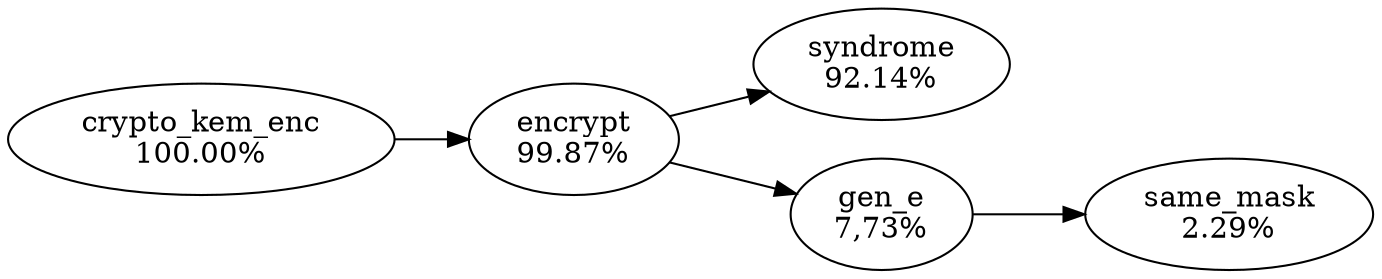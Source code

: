 digraph "callgraph" {
  rankdir=LR;
  F5562532e2a30 [label="syndrome\n92.14%"];
  F5562532e6b20 [label="same_mask\n2.29%"];
  F556253343870 [label="encrypt\n99.87%"];
  F55625334fbd0 [label="crypto_kem_enc\n100.00%"];
  F5562534de780 [label="gen_e\n7,73%"];
  F556253343870 -> F5562532e2a30
  F556253343870 -> F5562534de780
  F55625334fbd0 -> F556253343870
  F5562534de780 -> F5562532e6b20
}
